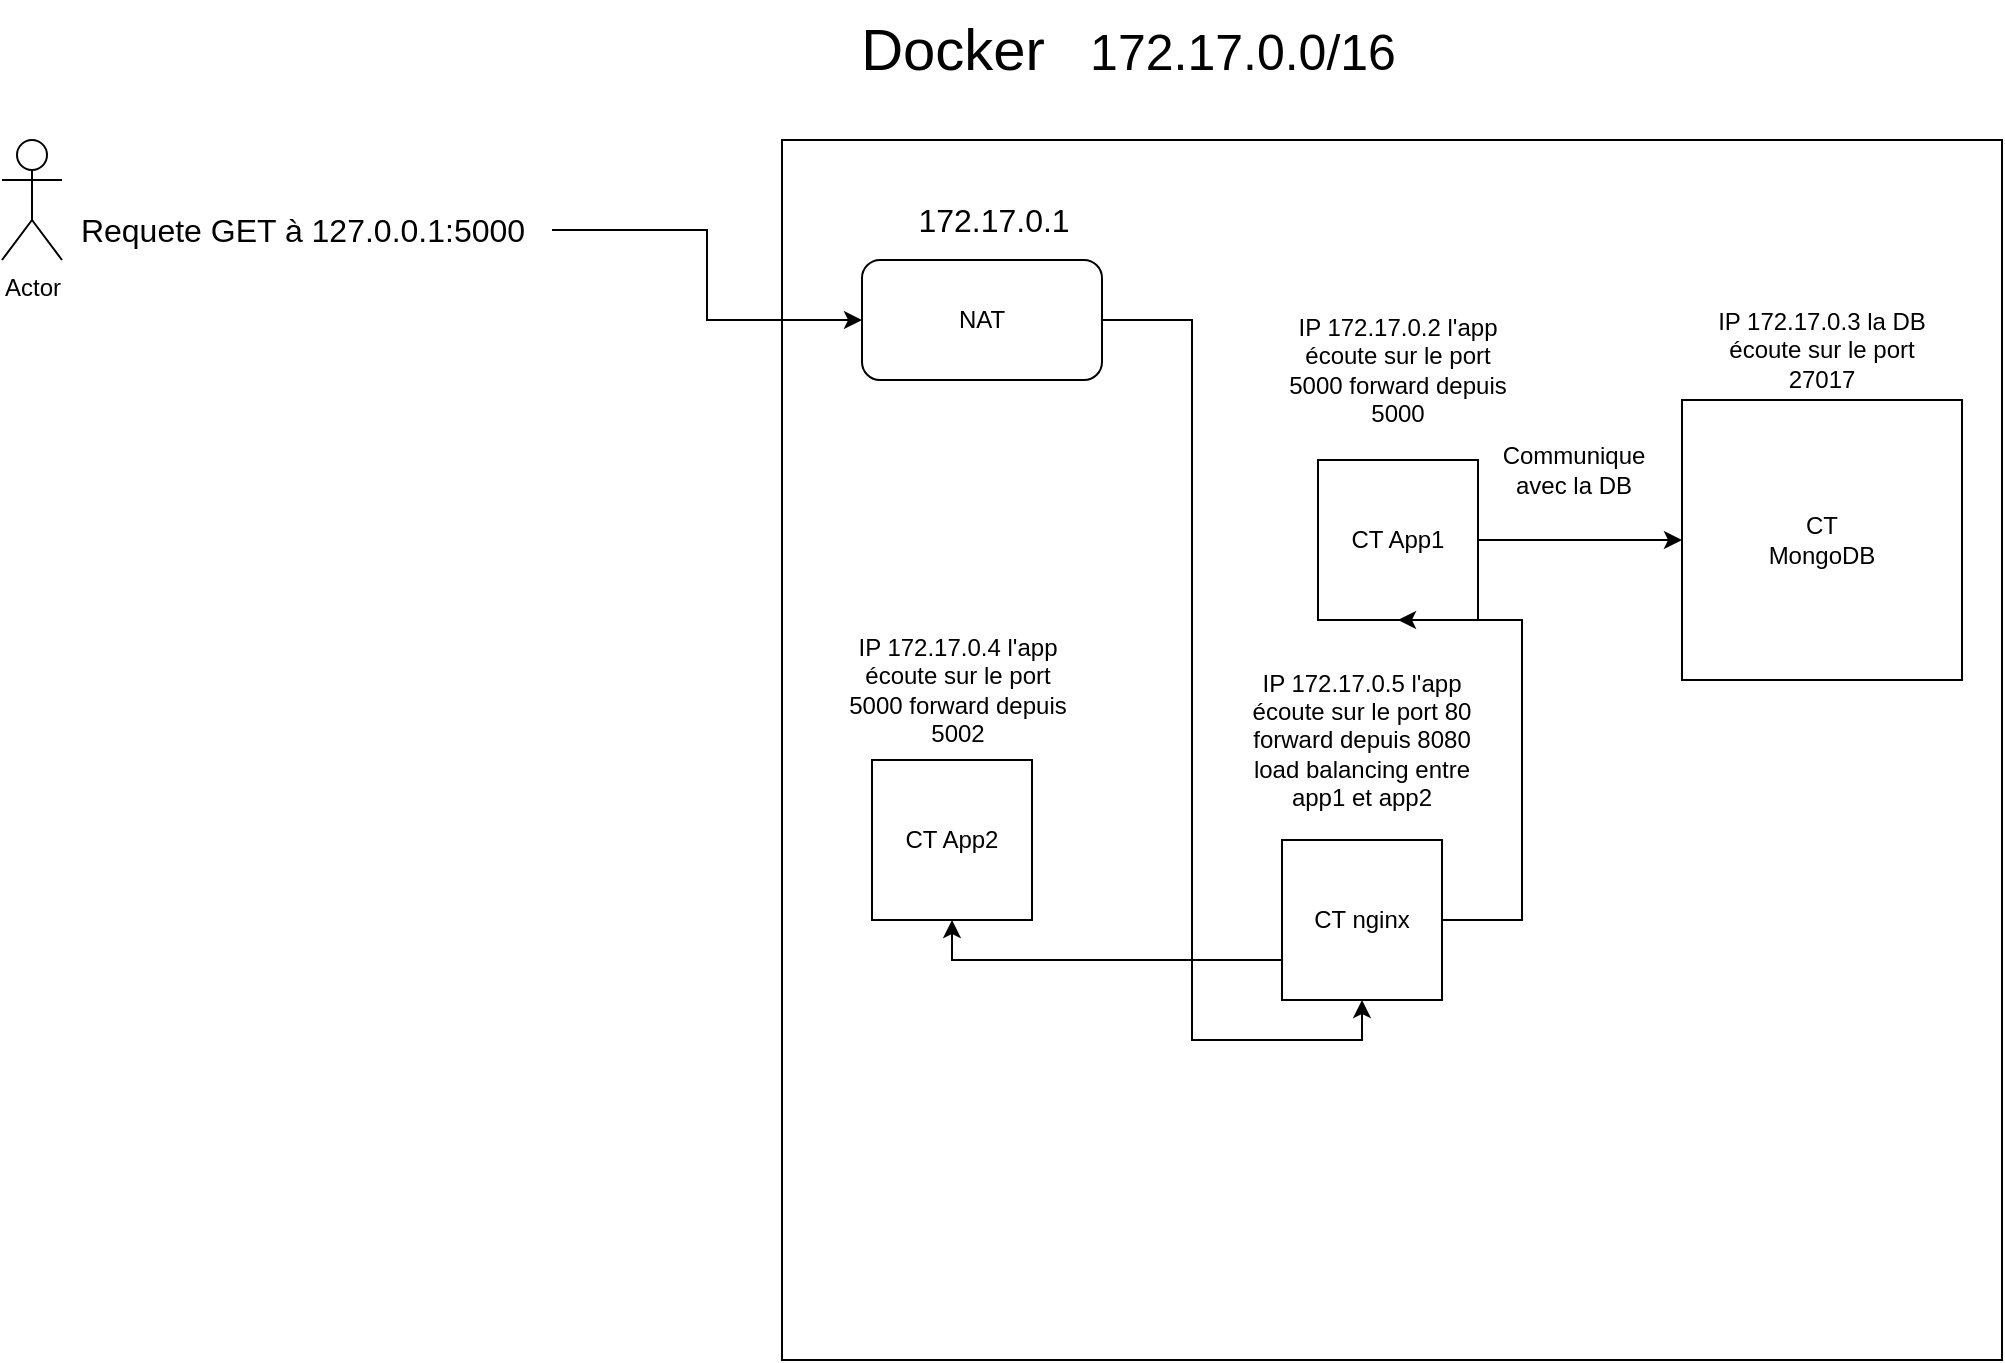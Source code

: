 <mxfile version="22.1.21" type="device">
  <diagram name="Page-1" id="uO0KXDZW5f_WrwYB1d_j">
    <mxGraphModel dx="2261" dy="760" grid="1" gridSize="10" guides="1" tooltips="1" connect="1" arrows="1" fold="1" page="1" pageScale="1" pageWidth="827" pageHeight="1169" math="0" shadow="0">
      <root>
        <mxCell id="0" />
        <mxCell id="1" parent="0" />
        <mxCell id="u2eMPsUzRlnMbxosX0SO-1" value="" style="whiteSpace=wrap;html=1;aspect=fixed;" vertex="1" parent="1">
          <mxGeometry x="210" y="260" width="610" height="610" as="geometry" />
        </mxCell>
        <mxCell id="u2eMPsUzRlnMbxosX0SO-2" value="&lt;div style=&quot;font-size: 13px;&quot;&gt;&lt;font style=&quot;font-size: 29px;&quot;&gt;Docker&lt;/font&gt;&lt;/div&gt;" style="text;html=1;align=center;verticalAlign=middle;resizable=0;points=[];autosize=1;strokeColor=none;fillColor=none;strokeWidth=3;" vertex="1" parent="1">
          <mxGeometry x="240" y="190" width="110" height="50" as="geometry" />
        </mxCell>
        <mxCell id="u2eMPsUzRlnMbxosX0SO-3" value="&lt;font style=&quot;font-size: 25px;&quot;&gt;172.17.0.0/16&lt;/font&gt;" style="text;html=1;align=center;verticalAlign=middle;resizable=0;points=[];autosize=1;strokeColor=none;fillColor=none;" vertex="1" parent="1">
          <mxGeometry x="350" y="195" width="180" height="40" as="geometry" />
        </mxCell>
        <mxCell id="u2eMPsUzRlnMbxosX0SO-4" value="Actor" style="shape=umlActor;verticalLabelPosition=bottom;verticalAlign=top;html=1;outlineConnect=0;" vertex="1" parent="1">
          <mxGeometry x="-180" y="260" width="30" height="60" as="geometry" />
        </mxCell>
        <mxCell id="u2eMPsUzRlnMbxosX0SO-5" style="edgeStyle=orthogonalEdgeStyle;rounded=0;orthogonalLoop=1;jettySize=auto;html=1;" edge="1" parent="1" source="u2eMPsUzRlnMbxosX0SO-6" target="u2eMPsUzRlnMbxosX0SO-9">
          <mxGeometry relative="1" as="geometry" />
        </mxCell>
        <mxCell id="u2eMPsUzRlnMbxosX0SO-6" value="&lt;font style=&quot;font-size: 16px;&quot;&gt;Requete GET à 127.0.0.1:5000&lt;/font&gt;" style="text;html=1;align=center;verticalAlign=middle;resizable=0;points=[];autosize=1;strokeColor=none;fillColor=none;" vertex="1" parent="1">
          <mxGeometry x="-155" y="290" width="250" height="30" as="geometry" />
        </mxCell>
        <mxCell id="u2eMPsUzRlnMbxosX0SO-21" style="edgeStyle=orthogonalEdgeStyle;rounded=0;orthogonalLoop=1;jettySize=auto;html=1;entryX=0;entryY=0.5;entryDx=0;entryDy=0;" edge="1" parent="1" source="u2eMPsUzRlnMbxosX0SO-8" target="u2eMPsUzRlnMbxosX0SO-12">
          <mxGeometry relative="1" as="geometry" />
        </mxCell>
        <mxCell id="u2eMPsUzRlnMbxosX0SO-8" value="CT App1" style="whiteSpace=wrap;html=1;aspect=fixed;" vertex="1" parent="1">
          <mxGeometry x="478" y="420" width="80" height="80" as="geometry" />
        </mxCell>
        <mxCell id="u2eMPsUzRlnMbxosX0SO-31" style="edgeStyle=orthogonalEdgeStyle;rounded=0;orthogonalLoop=1;jettySize=auto;html=1;entryX=0.5;entryY=1;entryDx=0;entryDy=0;" edge="1" parent="1" source="u2eMPsUzRlnMbxosX0SO-9" target="u2eMPsUzRlnMbxosX0SO-26">
          <mxGeometry relative="1" as="geometry" />
        </mxCell>
        <mxCell id="u2eMPsUzRlnMbxosX0SO-9" value="NAT" style="rounded=1;whiteSpace=wrap;html=1;" vertex="1" parent="1">
          <mxGeometry x="250" y="320" width="120" height="60" as="geometry" />
        </mxCell>
        <mxCell id="u2eMPsUzRlnMbxosX0SO-10" value="&lt;font style=&quot;font-size: 16px;&quot;&gt;172.17.0.1 &lt;br&gt;&lt;/font&gt;" style="text;html=1;strokeColor=none;fillColor=none;align=center;verticalAlign=middle;whiteSpace=wrap;rounded=0;" vertex="1" parent="1">
          <mxGeometry x="276" y="280" width="80" height="40" as="geometry" />
        </mxCell>
        <mxCell id="u2eMPsUzRlnMbxosX0SO-11" value="IP 172.17.0.2 l&#39;app écoute sur le port 5000 forward depuis 5000" style="text;html=1;strokeColor=none;fillColor=none;align=center;verticalAlign=middle;whiteSpace=wrap;rounded=0;" vertex="1" parent="1">
          <mxGeometry x="460" y="350" width="116" height="50" as="geometry" />
        </mxCell>
        <mxCell id="u2eMPsUzRlnMbxosX0SO-12" value="&lt;div&gt;CT&lt;/div&gt;&lt;div&gt;MongoDB&lt;br&gt;&lt;/div&gt;" style="whiteSpace=wrap;html=1;aspect=fixed;" vertex="1" parent="1">
          <mxGeometry x="660" y="390" width="140" height="140" as="geometry" />
        </mxCell>
        <mxCell id="u2eMPsUzRlnMbxosX0SO-13" value="IP 172.17.0.3 la DB écoute sur le port 27017" style="text;html=1;strokeColor=none;fillColor=none;align=center;verticalAlign=middle;whiteSpace=wrap;rounded=0;" vertex="1" parent="1">
          <mxGeometry x="672" y="340" width="116" height="50" as="geometry" />
        </mxCell>
        <mxCell id="u2eMPsUzRlnMbxosX0SO-22" value="Communique avec la DB" style="text;html=1;strokeColor=none;fillColor=none;align=center;verticalAlign=middle;whiteSpace=wrap;rounded=0;" vertex="1" parent="1">
          <mxGeometry x="576" y="410" width="60" height="30" as="geometry" />
        </mxCell>
        <mxCell id="u2eMPsUzRlnMbxosX0SO-23" value="CT App2" style="whiteSpace=wrap;html=1;aspect=fixed;" vertex="1" parent="1">
          <mxGeometry x="255" y="570" width="80" height="80" as="geometry" />
        </mxCell>
        <mxCell id="u2eMPsUzRlnMbxosX0SO-24" style="edgeStyle=orthogonalEdgeStyle;rounded=0;orthogonalLoop=1;jettySize=auto;html=1;entryX=0.5;entryY=1;entryDx=0;entryDy=0;" edge="1" parent="1" source="u2eMPsUzRlnMbxosX0SO-26" target="u2eMPsUzRlnMbxosX0SO-23">
          <mxGeometry relative="1" as="geometry">
            <Array as="points">
              <mxPoint x="295" y="670" />
            </Array>
          </mxGeometry>
        </mxCell>
        <mxCell id="u2eMPsUzRlnMbxosX0SO-25" style="edgeStyle=orthogonalEdgeStyle;rounded=0;orthogonalLoop=1;jettySize=auto;html=1;entryX=0.5;entryY=1;entryDx=0;entryDy=0;" edge="1" parent="1" source="u2eMPsUzRlnMbxosX0SO-26">
          <mxGeometry relative="1" as="geometry">
            <Array as="points">
              <mxPoint x="580" y="650" />
              <mxPoint x="580" y="500" />
            </Array>
            <mxPoint x="518" y="500" as="targetPoint" />
          </mxGeometry>
        </mxCell>
        <mxCell id="u2eMPsUzRlnMbxosX0SO-26" value="CT nginx" style="whiteSpace=wrap;html=1;aspect=fixed;" vertex="1" parent="1">
          <mxGeometry x="460" y="610" width="80" height="80" as="geometry" />
        </mxCell>
        <mxCell id="u2eMPsUzRlnMbxosX0SO-27" value="IP 172.17.0.4 l&#39;app écoute sur le port 5000 forward depuis 5002" style="text;html=1;strokeColor=none;fillColor=none;align=center;verticalAlign=middle;whiteSpace=wrap;rounded=0;" vertex="1" parent="1">
          <mxGeometry x="240" y="510" width="116" height="50" as="geometry" />
        </mxCell>
        <mxCell id="u2eMPsUzRlnMbxosX0SO-28" value="&lt;div&gt;IP 172.17.0.5 l&#39;app écoute sur le port 80 forward depuis 8080&lt;br&gt;&lt;/div&gt;&lt;div&gt;load balancing entre app1 et app2&lt;br&gt;&lt;/div&gt;" style="text;html=1;strokeColor=none;fillColor=none;align=center;verticalAlign=middle;whiteSpace=wrap;rounded=0;" vertex="1" parent="1">
          <mxGeometry x="442" y="535" width="116" height="50" as="geometry" />
        </mxCell>
      </root>
    </mxGraphModel>
  </diagram>
</mxfile>
